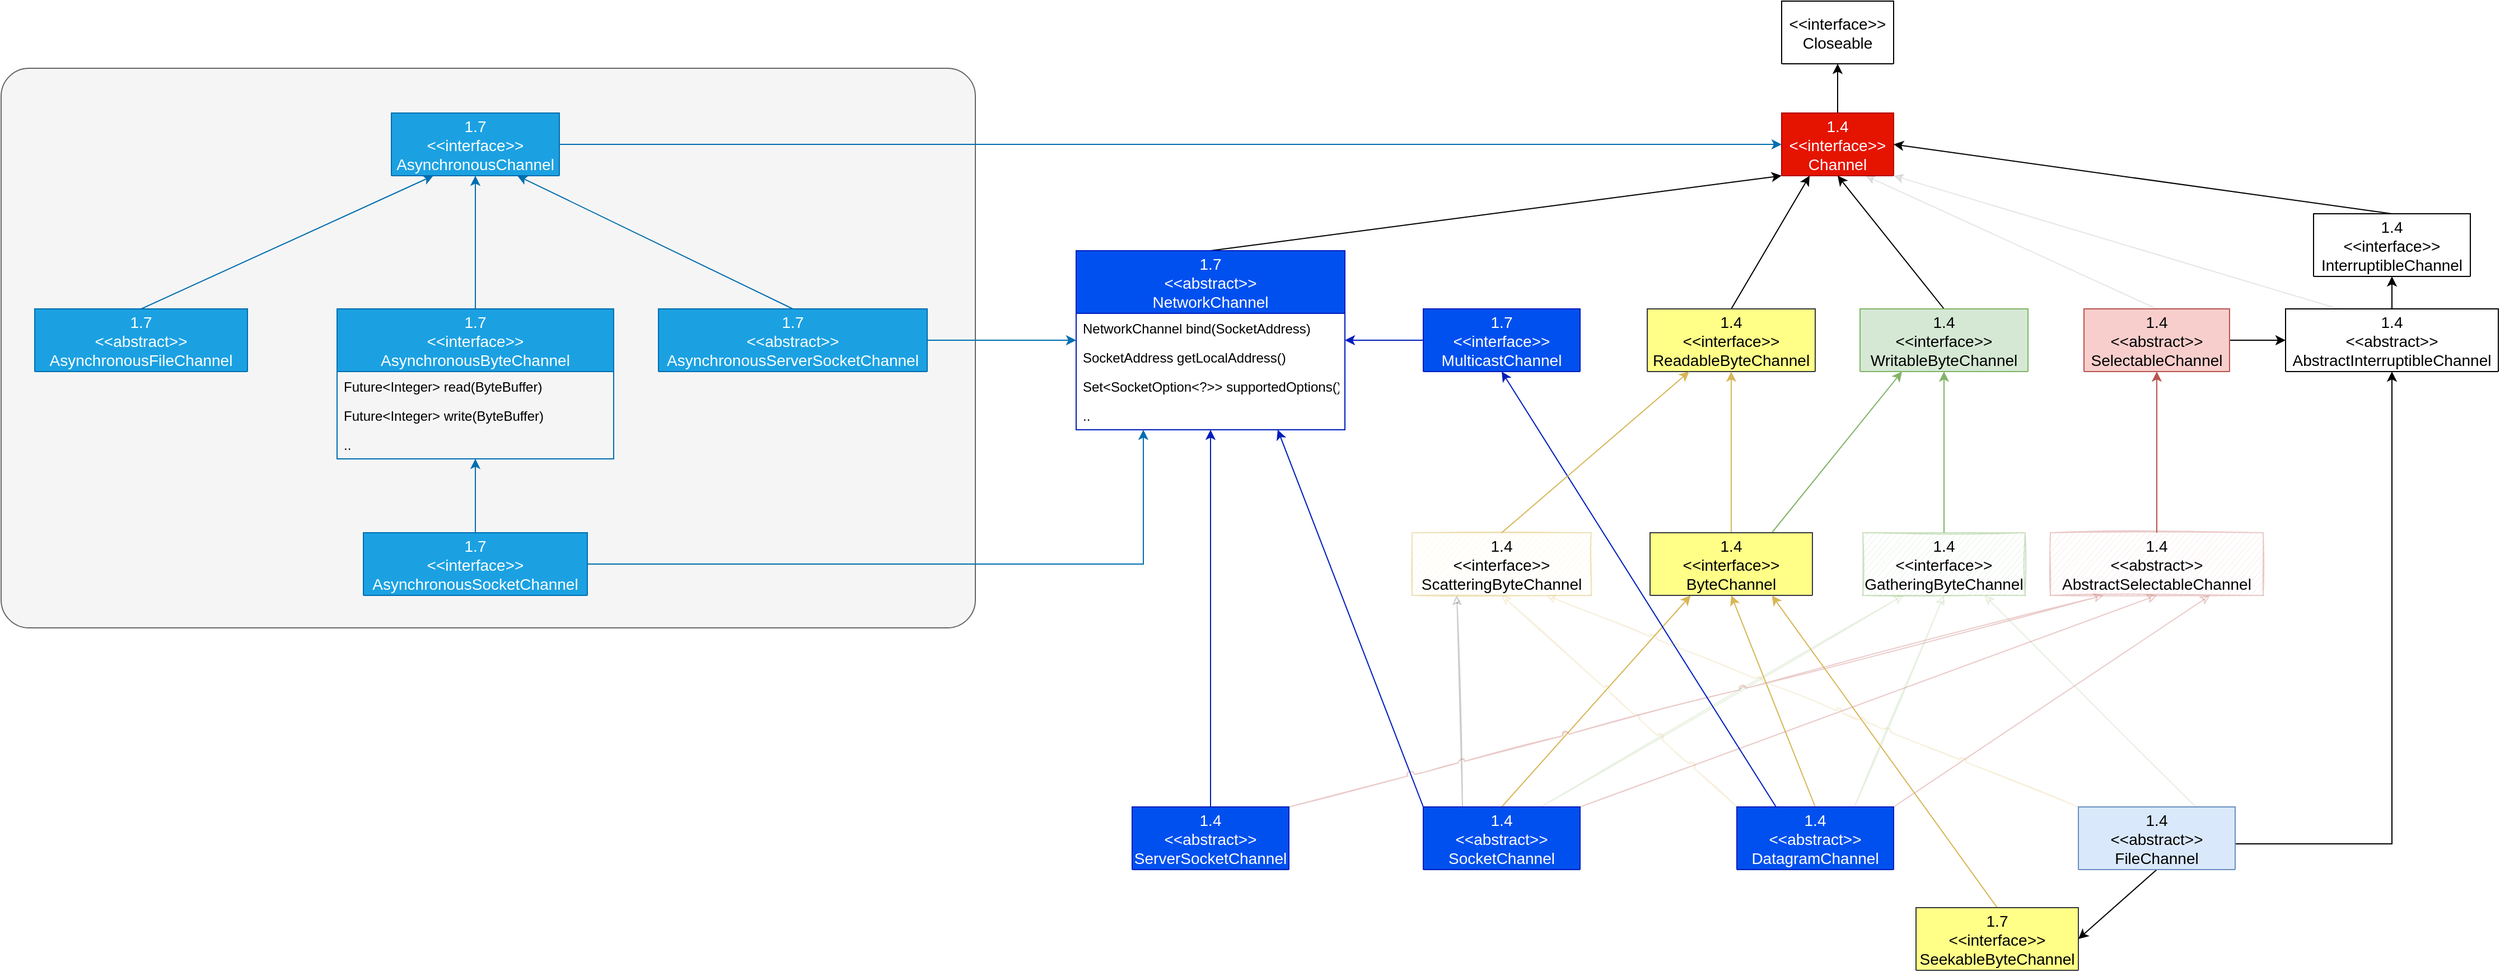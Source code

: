 <mxfile version="14.5.1" type="device"><diagram id="lF6qhDCyhcKwCjIrGd2N" name="Channel"><mxGraphModel dx="3226" dy="2231" grid="1" gridSize="10" guides="1" tooltips="1" connect="1" arrows="1" fold="1" page="1" pageScale="1" pageWidth="827" pageHeight="1169" math="0" shadow="0"><root><mxCell id="f_UWokhC2wMd7JzD_jSJ-0"/><mxCell id="-QftRSspDiIMNaarRx81-1" value="Group" parent="f_UWokhC2wMd7JzD_jSJ-0"/><mxCell id="-QftRSspDiIMNaarRx81-2" value="" style="rounded=1;whiteSpace=wrap;html=1;arcSize=5;fillColor=#f5f5f5;strokeColor=#666666;fontColor=#333333;" vertex="1" parent="-QftRSspDiIMNaarRx81-1"><mxGeometry x="-1240" width="870" height="500" as="geometry"/></mxCell><mxCell id="f_UWokhC2wMd7JzD_jSJ-1" parent="f_UWokhC2wMd7JzD_jSJ-0"/><mxCell id="f_UWokhC2wMd7JzD_jSJ-2" style="edgeStyle=orthogonalEdgeStyle;rounded=0;orthogonalLoop=1;jettySize=auto;html=1;exitX=0.5;exitY=0;exitDx=0;exitDy=0;entryX=0.5;entryY=1;entryDx=0;entryDy=0;" parent="f_UWokhC2wMd7JzD_jSJ-1" source="f_UWokhC2wMd7JzD_jSJ-3" target="f_UWokhC2wMd7JzD_jSJ-18" edge="1"><mxGeometry relative="1" as="geometry"/></mxCell><mxCell id="f_UWokhC2wMd7JzD_jSJ-3" value="1.4&#10;&lt;&lt;interface&gt;&gt;&#10;Channel" style="swimlane;fontStyle=0;childLayout=stackLayout;horizontal=1;startSize=56;horizontalStack=0;resizeParent=1;resizeParentMax=0;resizeLast=0;collapsible=1;marginBottom=0;align=center;fontSize=14;fillColor=#e51400;strokeColor=#B20000;fontColor=#ffffff;" parent="f_UWokhC2wMd7JzD_jSJ-1" vertex="1"><mxGeometry x="350" y="40" width="100" height="56" as="geometry"/></mxCell><mxCell id="f_UWokhC2wMd7JzD_jSJ-4" style="orthogonalLoop=1;jettySize=auto;html=1;exitX=0.5;exitY=0;exitDx=0;exitDy=0;entryX=0.75;entryY=1;entryDx=0;entryDy=0;rounded=0;shadow=0;sketch=0;jumpStyle=arc;opacity=10;" parent="f_UWokhC2wMd7JzD_jSJ-1" source="f_UWokhC2wMd7JzD_jSJ-6" target="f_UWokhC2wMd7JzD_jSJ-3" edge="1"><mxGeometry relative="1" as="geometry"/></mxCell><mxCell id="f_UWokhC2wMd7JzD_jSJ-5" style="rounded=0;orthogonalLoop=1;jettySize=auto;html=1;exitX=1;exitY=0.5;exitDx=0;exitDy=0;entryX=0;entryY=0.5;entryDx=0;entryDy=0;edgeStyle=orthogonalEdgeStyle;" parent="f_UWokhC2wMd7JzD_jSJ-1" source="f_UWokhC2wMd7JzD_jSJ-6" target="f_UWokhC2wMd7JzD_jSJ-17" edge="1"><mxGeometry relative="1" as="geometry"/></mxCell><mxCell id="f_UWokhC2wMd7JzD_jSJ-6" value="1.4&#10;&lt;&lt;abstract&gt;&gt;&#10;SelectableChannel" style="swimlane;fontStyle=0;childLayout=stackLayout;horizontal=1;startSize=56;horizontalStack=0;resizeParent=1;resizeParentMax=0;resizeLast=0;collapsible=1;marginBottom=0;align=center;fontSize=14;fillColor=#f8cecc;strokeColor=#b85450;" parent="f_UWokhC2wMd7JzD_jSJ-1" vertex="1"><mxGeometry x="620" y="215" width="130" height="56" as="geometry"/></mxCell><mxCell id="f_UWokhC2wMd7JzD_jSJ-7" style="rounded=0;orthogonalLoop=1;jettySize=auto;html=1;exitX=0.5;exitY=0;exitDx=0;exitDy=0;entryX=1;entryY=0.5;entryDx=0;entryDy=0;" parent="f_UWokhC2wMd7JzD_jSJ-1" source="f_UWokhC2wMd7JzD_jSJ-8" target="f_UWokhC2wMd7JzD_jSJ-3" edge="1"><mxGeometry relative="1" as="geometry"/></mxCell><mxCell id="f_UWokhC2wMd7JzD_jSJ-8" value="1.4&#10;&lt;&lt;interface&gt;&gt;&#10;InterruptibleChannel" style="swimlane;fontStyle=0;childLayout=stackLayout;horizontal=1;startSize=56;horizontalStack=0;resizeParent=1;resizeParentMax=0;resizeLast=0;collapsible=1;marginBottom=0;align=center;fontSize=14;" parent="f_UWokhC2wMd7JzD_jSJ-1" vertex="1"><mxGeometry x="825" y="130" width="140" height="56" as="geometry"/></mxCell><mxCell id="f_UWokhC2wMd7JzD_jSJ-9" style="rounded=0;orthogonalLoop=1;jettySize=auto;html=1;exitX=0.5;exitY=0;exitDx=0;exitDy=0;entryX=0;entryY=1;entryDx=0;entryDy=0;" parent="f_UWokhC2wMd7JzD_jSJ-1" source="f_UWokhC2wMd7JzD_jSJ-10" target="f_UWokhC2wMd7JzD_jSJ-3" edge="1"><mxGeometry relative="1" as="geometry"/></mxCell><mxCell id="f_UWokhC2wMd7JzD_jSJ-10" value="1.7&#10;&lt;&lt;abstract&gt;&gt;&#10;NetworkChannel" style="swimlane;fontStyle=0;childLayout=stackLayout;horizontal=1;startSize=56;horizontalStack=0;resizeParent=1;resizeParentMax=0;resizeLast=0;collapsible=1;marginBottom=0;align=center;fontSize=14;fillColor=#0050ef;strokeColor=#001DBC;strokeWidth=1;fontColor=#ffffff;" parent="f_UWokhC2wMd7JzD_jSJ-1" vertex="1"><mxGeometry x="-280" y="163" width="240" height="160" as="geometry"/></mxCell><mxCell id="Ipm3tW_aHyHacMuPNMxp-13" value="NetworkChannel bind(SocketAddress)" style="text;strokeColor=none;fillColor=none;align=left;verticalAlign=top;spacingLeft=4;spacingRight=4;overflow=hidden;rotatable=0;points=[[0,0.5],[1,0.5]];portConstraint=eastwest;" parent="f_UWokhC2wMd7JzD_jSJ-10" vertex="1"><mxGeometry y="56" width="240" height="26" as="geometry"/></mxCell><mxCell id="Ipm3tW_aHyHacMuPNMxp-18" value="SocketAddress getLocalAddress()" style="text;strokeColor=none;fillColor=none;align=left;verticalAlign=top;spacingLeft=4;spacingRight=4;overflow=hidden;rotatable=0;points=[[0,0.5],[1,0.5]];portConstraint=eastwest;" parent="f_UWokhC2wMd7JzD_jSJ-10" vertex="1"><mxGeometry y="82" width="240" height="26" as="geometry"/></mxCell><mxCell id="Ipm3tW_aHyHacMuPNMxp-17" value="Set&lt;SocketOption&lt;?&gt;&gt; supportedOptions();" style="text;strokeColor=none;fillColor=none;align=left;verticalAlign=top;spacingLeft=4;spacingRight=4;overflow=hidden;rotatable=0;points=[[0,0.5],[1,0.5]];portConstraint=eastwest;" parent="f_UWokhC2wMd7JzD_jSJ-10" vertex="1"><mxGeometry y="108" width="240" height="26" as="geometry"/></mxCell><mxCell id="Ipm3tW_aHyHacMuPNMxp-16" value=".." style="text;strokeColor=none;fillColor=none;align=left;verticalAlign=top;spacingLeft=4;spacingRight=4;overflow=hidden;rotatable=0;points=[[0,0.5],[1,0.5]];portConstraint=eastwest;" parent="f_UWokhC2wMd7JzD_jSJ-10" vertex="1"><mxGeometry y="134" width="240" height="26" as="geometry"/></mxCell><mxCell id="f_UWokhC2wMd7JzD_jSJ-11" style="rounded=0;orthogonalLoop=1;jettySize=auto;html=1;exitX=1;exitY=0.5;exitDx=0;exitDy=0;entryX=0;entryY=0.5;entryDx=0;entryDy=0;exitPerimeter=0;fillColor=#1ba1e2;strokeColor=#006EAF;" parent="f_UWokhC2wMd7JzD_jSJ-1" source="f_UWokhC2wMd7JzD_jSJ-12" target="f_UWokhC2wMd7JzD_jSJ-3" edge="1"><mxGeometry relative="1" as="geometry"/></mxCell><mxCell id="f_UWokhC2wMd7JzD_jSJ-12" value="1.7&#10;&lt;&lt;interface&gt;&gt;&#10;AsynchronousChannel" style="swimlane;fontStyle=0;childLayout=stackLayout;horizontal=1;startSize=56;horizontalStack=0;resizeParent=1;resizeParentMax=0;resizeLast=0;collapsible=1;marginBottom=0;align=center;fontSize=14;fillColor=#1ba1e2;strokeColor=#006EAF;fontColor=#ffffff;" parent="f_UWokhC2wMd7JzD_jSJ-1" vertex="1"><mxGeometry x="-891.5" y="40" width="150" height="56" as="geometry"/></mxCell><mxCell id="f_UWokhC2wMd7JzD_jSJ-13" style="rounded=0;orthogonalLoop=1;jettySize=auto;html=1;exitX=0.5;exitY=0;exitDx=0;exitDy=0;entryX=0.25;entryY=1;entryDx=0;entryDy=0;" parent="f_UWokhC2wMd7JzD_jSJ-1" source="f_UWokhC2wMd7JzD_jSJ-14" target="f_UWokhC2wMd7JzD_jSJ-3" edge="1"><mxGeometry relative="1" as="geometry"/></mxCell><mxCell id="f_UWokhC2wMd7JzD_jSJ-14" value="1.4&#10;&lt;&lt;interface&gt;&gt;&#10;ReadableByteChannel" style="swimlane;fontStyle=0;childLayout=stackLayout;horizontal=1;startSize=56;horizontalStack=0;resizeParent=1;resizeParentMax=0;resizeLast=0;collapsible=1;marginBottom=0;align=center;fontSize=14;fillColor=#ffff88;strokeColor=#36393d;" parent="f_UWokhC2wMd7JzD_jSJ-1" vertex="1"><mxGeometry x="230" y="215" width="150" height="56" as="geometry"/></mxCell><mxCell id="f_UWokhC2wMd7JzD_jSJ-15" style="rounded=0;orthogonalLoop=1;jettySize=auto;html=1;exitX=0.5;exitY=0;exitDx=0;exitDy=0;entryX=0.5;entryY=1;entryDx=0;entryDy=0;" parent="f_UWokhC2wMd7JzD_jSJ-1" source="f_UWokhC2wMd7JzD_jSJ-17" target="f_UWokhC2wMd7JzD_jSJ-8" edge="1"><mxGeometry relative="1" as="geometry"/></mxCell><mxCell id="f_UWokhC2wMd7JzD_jSJ-16" style="rounded=0;orthogonalLoop=1;jettySize=auto;html=1;exitX=0.25;exitY=0;exitDx=0;exitDy=0;entryX=1;entryY=1;entryDx=0;entryDy=0;opacity=10;" parent="f_UWokhC2wMd7JzD_jSJ-1" source="f_UWokhC2wMd7JzD_jSJ-17" target="f_UWokhC2wMd7JzD_jSJ-3" edge="1"><mxGeometry relative="1" as="geometry"/></mxCell><mxCell id="f_UWokhC2wMd7JzD_jSJ-17" value="1.4 &#10;&lt;&lt;abstract&gt;&gt;&#10;AbstractInterruptibleChannel" style="swimlane;fontStyle=0;childLayout=stackLayout;horizontal=1;startSize=56;horizontalStack=0;resizeParent=1;resizeParentMax=0;resizeLast=0;collapsible=1;marginBottom=0;align=center;fontSize=14;" parent="f_UWokhC2wMd7JzD_jSJ-1" vertex="1"><mxGeometry x="800" y="215" width="190" height="56" as="geometry"/></mxCell><mxCell id="f_UWokhC2wMd7JzD_jSJ-18" value="&lt;&lt;interface&gt;&gt;&#10;Closeable" style="swimlane;fontStyle=0;childLayout=stackLayout;horizontal=1;startSize=56;horizontalStack=0;resizeParent=1;resizeParentMax=0;resizeLast=0;collapsible=1;marginBottom=0;align=center;fontSize=14;" parent="f_UWokhC2wMd7JzD_jSJ-1" vertex="1"><mxGeometry x="350" y="-60" width="100" height="56" as="geometry"/></mxCell><mxCell id="f_UWokhC2wMd7JzD_jSJ-19" style="edgeStyle=orthogonalEdgeStyle;curved=1;rounded=0;orthogonalLoop=1;jettySize=auto;html=1;exitX=0.5;exitY=0;exitDx=0;exitDy=0;entryX=0.5;entryY=1;entryDx=0;entryDy=0;fillColor=#f8cecc;strokeColor=#b85450;" parent="f_UWokhC2wMd7JzD_jSJ-1" source="f_UWokhC2wMd7JzD_jSJ-20" target="f_UWokhC2wMd7JzD_jSJ-6" edge="1"><mxGeometry relative="1" as="geometry"/></mxCell><mxCell id="f_UWokhC2wMd7JzD_jSJ-20" value="1.4&#10;&lt;&lt;abstract&gt;&gt;&#10;AbstractSelectableChannel" style="swimlane;fontStyle=0;childLayout=stackLayout;horizontal=1;startSize=56;horizontalStack=0;resizeParent=1;resizeParentMax=0;resizeLast=0;collapsible=1;marginBottom=0;align=center;fontSize=14;fillColor=#f8cecc;strokeColor=#b85450;sketch=1;opacity=30;" parent="f_UWokhC2wMd7JzD_jSJ-1" vertex="1"><mxGeometry x="590" y="415" width="190" height="56" as="geometry"/></mxCell><mxCell id="f_UWokhC2wMd7JzD_jSJ-21" style="rounded=0;orthogonalLoop=1;jettySize=auto;html=1;exitX=1;exitY=0;exitDx=0;exitDy=0;entryX=0.5;entryY=1;entryDx=0;entryDy=0;fillColor=#f8cecc;strokeColor=#b85450;jumpStyle=arc;sketch=1;opacity=30;" parent="f_UWokhC2wMd7JzD_jSJ-1" source="f_UWokhC2wMd7JzD_jSJ-26" target="f_UWokhC2wMd7JzD_jSJ-20" edge="1"><mxGeometry relative="1" as="geometry"/></mxCell><mxCell id="f_UWokhC2wMd7JzD_jSJ-22" style="rounded=0;orthogonalLoop=1;jettySize=auto;html=1;exitX=0.5;exitY=0;exitDx=0;exitDy=0;entryX=0.25;entryY=1;entryDx=0;entryDy=0;fillColor=#fff2cc;strokeColor=#d6b656;gradientColor=#ffd966;" parent="f_UWokhC2wMd7JzD_jSJ-1" source="f_UWokhC2wMd7JzD_jSJ-26" target="f_UWokhC2wMd7JzD_jSJ-42" edge="1"><mxGeometry relative="1" as="geometry"/></mxCell><mxCell id="f_UWokhC2wMd7JzD_jSJ-23" style="edgeStyle=none;rounded=0;orthogonalLoop=1;jettySize=auto;html=1;exitX=0.75;exitY=0;exitDx=0;exitDy=0;entryX=0.25;entryY=1;entryDx=0;entryDy=0;fillColor=#d5e8d4;strokeColor=#82b366;jumpStyle=arc;opacity=20;sketch=1;" parent="f_UWokhC2wMd7JzD_jSJ-1" source="f_UWokhC2wMd7JzD_jSJ-26" target="f_UWokhC2wMd7JzD_jSJ-51" edge="1"><mxGeometry relative="1" as="geometry"/></mxCell><mxCell id="f_UWokhC2wMd7JzD_jSJ-24" style="edgeStyle=none;rounded=0;orthogonalLoop=1;jettySize=auto;html=1;exitX=0;exitY=0;exitDx=0;exitDy=0;entryX=0.75;entryY=1;entryDx=0;entryDy=0;fillColor=#0050ef;strokeColor=#001DBC;" parent="f_UWokhC2wMd7JzD_jSJ-1" source="f_UWokhC2wMd7JzD_jSJ-26" target="f_UWokhC2wMd7JzD_jSJ-10" edge="1"><mxGeometry relative="1" as="geometry"/></mxCell><mxCell id="f_UWokhC2wMd7JzD_jSJ-25" style="edgeStyle=none;rounded=0;orthogonalLoop=1;jettySize=auto;html=1;exitX=0.25;exitY=0;exitDx=0;exitDy=0;entryX=0.25;entryY=1;entryDx=0;entryDy=0;jumpStyle=arc;opacity=20;sketch=1;" parent="f_UWokhC2wMd7JzD_jSJ-1" source="f_UWokhC2wMd7JzD_jSJ-26" target="f_UWokhC2wMd7JzD_jSJ-53" edge="1"><mxGeometry relative="1" as="geometry"/></mxCell><mxCell id="f_UWokhC2wMd7JzD_jSJ-26" value="1.4&#10;&lt;&lt;abstract&gt;&gt;&#10;SocketChannel" style="swimlane;fontStyle=0;childLayout=stackLayout;horizontal=1;startSize=56;horizontalStack=0;resizeParent=1;resizeParentMax=0;resizeLast=0;collapsible=1;marginBottom=0;align=center;fontSize=14;fillColor=#0050ef;strokeColor=#001DBC;fontColor=#ffffff;" parent="f_UWokhC2wMd7JzD_jSJ-1" vertex="1"><mxGeometry x="30" y="660" width="140" height="56" as="geometry"/></mxCell><mxCell id="f_UWokhC2wMd7JzD_jSJ-27" style="rounded=0;orthogonalLoop=1;jettySize=auto;html=1;exitX=1;exitY=0;exitDx=0;exitDy=0;entryX=0.25;entryY=1;entryDx=0;entryDy=0;fillColor=#f8cecc;strokeColor=#b85450;jumpStyle=arc;sketch=1;opacity=30;" parent="f_UWokhC2wMd7JzD_jSJ-1" source="f_UWokhC2wMd7JzD_jSJ-29" target="f_UWokhC2wMd7JzD_jSJ-20" edge="1"><mxGeometry relative="1" as="geometry"/></mxCell><mxCell id="f_UWokhC2wMd7JzD_jSJ-28" style="edgeStyle=none;rounded=0;orthogonalLoop=1;jettySize=auto;html=1;exitX=0.5;exitY=0;exitDx=0;exitDy=0;entryX=0.5;entryY=1;entryDx=0;entryDy=0;fillColor=#0050ef;strokeColor=#001DBC;jumpStyle=arc;" parent="f_UWokhC2wMd7JzD_jSJ-1" source="f_UWokhC2wMd7JzD_jSJ-29" target="f_UWokhC2wMd7JzD_jSJ-10" edge="1"><mxGeometry relative="1" as="geometry"/></mxCell><mxCell id="f_UWokhC2wMd7JzD_jSJ-29" value="1.4&#10;&lt;&lt;abstract&gt;&gt;&#10;ServerSocketChannel" style="swimlane;fontStyle=0;childLayout=stackLayout;horizontal=1;startSize=56;horizontalStack=0;resizeParent=1;resizeParentMax=0;resizeLast=0;collapsible=1;marginBottom=0;align=center;fontSize=14;fillColor=#0050ef;strokeColor=#001DBC;fontColor=#ffffff;" parent="f_UWokhC2wMd7JzD_jSJ-1" vertex="1"><mxGeometry x="-230" y="660" width="140" height="56" as="geometry"/></mxCell><mxCell id="f_UWokhC2wMd7JzD_jSJ-30" style="rounded=0;orthogonalLoop=1;jettySize=auto;html=1;exitX=1;exitY=0;exitDx=0;exitDy=0;entryX=0.75;entryY=1;entryDx=0;entryDy=0;jumpStyle=arc;jumpSize=6;fillColor=#f8cecc;strokeColor=#b85450;sketch=1;opacity=30;" parent="f_UWokhC2wMd7JzD_jSJ-1" source="f_UWokhC2wMd7JzD_jSJ-35" target="f_UWokhC2wMd7JzD_jSJ-20" edge="1"><mxGeometry relative="1" as="geometry"/></mxCell><mxCell id="f_UWokhC2wMd7JzD_jSJ-31" style="rounded=0;orthogonalLoop=1;jettySize=auto;html=1;exitX=0.25;exitY=0;exitDx=0;exitDy=0;entryX=0.5;entryY=1;entryDx=0;entryDy=0;fillColor=#0050ef;strokeColor=#001DBC;" parent="f_UWokhC2wMd7JzD_jSJ-1" source="f_UWokhC2wMd7JzD_jSJ-35" target="f_UWokhC2wMd7JzD_jSJ-37" edge="1"><mxGeometry relative="1" as="geometry"/></mxCell><mxCell id="f_UWokhC2wMd7JzD_jSJ-32" style="rounded=0;orthogonalLoop=1;jettySize=auto;html=1;exitX=0.5;exitY=0;exitDx=0;exitDy=0;entryX=0.5;entryY=1;entryDx=0;entryDy=0;fillColor=#fff2cc;strokeColor=#d6b656;gradientColor=#ffd966;" parent="f_UWokhC2wMd7JzD_jSJ-1" source="f_UWokhC2wMd7JzD_jSJ-35" target="f_UWokhC2wMd7JzD_jSJ-42" edge="1"><mxGeometry relative="1" as="geometry"/></mxCell><mxCell id="f_UWokhC2wMd7JzD_jSJ-33" style="edgeStyle=none;rounded=0;orthogonalLoop=1;jettySize=auto;html=1;exitX=0.75;exitY=0;exitDx=0;exitDy=0;entryX=0.5;entryY=1;entryDx=0;entryDy=0;fillColor=#d5e8d4;strokeColor=#82b366;opacity=20;sketch=1;" parent="f_UWokhC2wMd7JzD_jSJ-1" source="f_UWokhC2wMd7JzD_jSJ-35" target="f_UWokhC2wMd7JzD_jSJ-51" edge="1"><mxGeometry relative="1" as="geometry"/></mxCell><mxCell id="f_UWokhC2wMd7JzD_jSJ-34" style="edgeStyle=none;rounded=0;orthogonalLoop=1;jettySize=auto;html=1;exitX=0;exitY=0;exitDx=0;exitDy=0;entryX=0.5;entryY=1;entryDx=0;entryDy=0;jumpStyle=arc;gradientColor=#ffd966;fillColor=#fff2cc;strokeColor=#d6b656;opacity=20;sketch=1;" parent="f_UWokhC2wMd7JzD_jSJ-1" source="f_UWokhC2wMd7JzD_jSJ-35" target="f_UWokhC2wMd7JzD_jSJ-53" edge="1"><mxGeometry relative="1" as="geometry"/></mxCell><mxCell id="f_UWokhC2wMd7JzD_jSJ-35" value="1.4&#10;&lt;&lt;abstract&gt;&gt;&#10;DatagramChannel" style="swimlane;fontStyle=0;childLayout=stackLayout;horizontal=1;startSize=56;horizontalStack=0;resizeParent=1;resizeParentMax=0;resizeLast=0;collapsible=1;marginBottom=0;align=center;fontSize=14;fillColor=#0050ef;strokeColor=#001DBC;fontColor=#ffffff;" parent="f_UWokhC2wMd7JzD_jSJ-1" vertex="1"><mxGeometry x="310" y="660" width="140" height="56" as="geometry"/></mxCell><mxCell id="f_UWokhC2wMd7JzD_jSJ-36" style="rounded=0;orthogonalLoop=1;jettySize=auto;html=1;exitX=0;exitY=0.5;exitDx=0;exitDy=0;entryX=1;entryY=0.5;entryDx=0;entryDy=0;fillColor=#0050ef;strokeColor=#001DBC;" parent="f_UWokhC2wMd7JzD_jSJ-1" source="f_UWokhC2wMd7JzD_jSJ-37" target="f_UWokhC2wMd7JzD_jSJ-10" edge="1"><mxGeometry relative="1" as="geometry"><mxPoint x="29" y="371" as="targetPoint"/></mxGeometry></mxCell><mxCell id="f_UWokhC2wMd7JzD_jSJ-37" value="1.7&#10;&lt;&lt;interface&gt;&gt;&#10;MulticastChannel" style="swimlane;fontStyle=0;childLayout=stackLayout;horizontal=1;startSize=56;horizontalStack=0;resizeParent=1;resizeParentMax=0;resizeLast=0;collapsible=1;marginBottom=0;align=center;fontSize=14;fillColor=#0050ef;strokeColor=#001DBC;fontColor=#ffffff;" parent="f_UWokhC2wMd7JzD_jSJ-1" vertex="1"><mxGeometry x="30" y="215" width="140" height="56" as="geometry"/></mxCell><mxCell id="f_UWokhC2wMd7JzD_jSJ-38" style="rounded=0;orthogonalLoop=1;jettySize=auto;html=1;exitX=0.5;exitY=0;exitDx=0;exitDy=0;entryX=0.5;entryY=1;entryDx=0;entryDy=0;" parent="f_UWokhC2wMd7JzD_jSJ-1" source="f_UWokhC2wMd7JzD_jSJ-39" target="f_UWokhC2wMd7JzD_jSJ-3" edge="1"><mxGeometry relative="1" as="geometry"/></mxCell><mxCell id="f_UWokhC2wMd7JzD_jSJ-39" value="1.4&#10;&lt;&lt;interface&gt;&gt;&#10;WritableByteChannel" style="swimlane;fontStyle=0;childLayout=stackLayout;horizontal=1;startSize=56;horizontalStack=0;resizeParent=1;resizeParentMax=0;resizeLast=0;collapsible=1;marginBottom=0;align=center;fontSize=14;fillColor=#d5e8d4;strokeColor=#82b366;" parent="f_UWokhC2wMd7JzD_jSJ-1" vertex="1"><mxGeometry x="420" y="215" width="150" height="56" as="geometry"/></mxCell><mxCell id="f_UWokhC2wMd7JzD_jSJ-40" style="rounded=0;orthogonalLoop=1;jettySize=auto;html=1;exitX=0.5;exitY=0;exitDx=0;exitDy=0;entryX=0.5;entryY=1;entryDx=0;entryDy=0;fillColor=#fff2cc;strokeColor=#d6b656;gradientColor=#ffd966;" parent="f_UWokhC2wMd7JzD_jSJ-1" source="f_UWokhC2wMd7JzD_jSJ-42" target="f_UWokhC2wMd7JzD_jSJ-14" edge="1"><mxGeometry relative="1" as="geometry"/></mxCell><mxCell id="f_UWokhC2wMd7JzD_jSJ-41" style="rounded=0;orthogonalLoop=1;jettySize=auto;html=1;exitX=0.75;exitY=0;exitDx=0;exitDy=0;entryX=0.25;entryY=1;entryDx=0;entryDy=0;fillColor=#d5e8d4;strokeColor=#82b366;" parent="f_UWokhC2wMd7JzD_jSJ-1" source="f_UWokhC2wMd7JzD_jSJ-42" target="f_UWokhC2wMd7JzD_jSJ-39" edge="1"><mxGeometry relative="1" as="geometry"/></mxCell><mxCell id="f_UWokhC2wMd7JzD_jSJ-42" value="1.4&#10;&lt;&lt;interface&gt;&gt;&#10;ByteChannel" style="swimlane;fontStyle=0;childLayout=stackLayout;horizontal=1;startSize=56;horizontalStack=0;resizeParent=1;resizeParentMax=0;resizeLast=0;collapsible=1;marginBottom=0;align=center;fontSize=14;fillColor=#ffff88;strokeColor=#36393d;" parent="f_UWokhC2wMd7JzD_jSJ-1" vertex="1"><mxGeometry x="232.5" y="415" width="145" height="56" as="geometry"/></mxCell><mxCell id="f_UWokhC2wMd7JzD_jSJ-43" style="edgeStyle=none;rounded=0;orthogonalLoop=1;jettySize=auto;html=1;exitX=0.5;exitY=0;exitDx=0;exitDy=0;entryX=0.75;entryY=1;entryDx=0;entryDy=0;fillColor=#fff2cc;strokeColor=#d6b656;gradientColor=#ffd966;" parent="f_UWokhC2wMd7JzD_jSJ-1" source="f_UWokhC2wMd7JzD_jSJ-44" target="f_UWokhC2wMd7JzD_jSJ-42" edge="1"><mxGeometry relative="1" as="geometry"/></mxCell><mxCell id="f_UWokhC2wMd7JzD_jSJ-44" value="1.7&#10;&lt;&lt;interface&gt;&gt;&#10;SeekableByteChannel" style="swimlane;fontStyle=0;childLayout=stackLayout;horizontal=1;startSize=56;horizontalStack=0;resizeParent=1;resizeParentMax=0;resizeLast=0;collapsible=1;marginBottom=0;align=center;fontSize=14;fillColor=#ffff88;strokeColor=#36393d;" parent="f_UWokhC2wMd7JzD_jSJ-1" vertex="1"><mxGeometry x="470" y="750" width="145" height="56" as="geometry"/></mxCell><mxCell id="f_UWokhC2wMd7JzD_jSJ-45" style="edgeStyle=none;rounded=0;orthogonalLoop=1;jettySize=auto;html=1;exitX=0.5;exitY=1;exitDx=0;exitDy=0;entryX=1;entryY=0.5;entryDx=0;entryDy=0;" parent="f_UWokhC2wMd7JzD_jSJ-1" source="f_UWokhC2wMd7JzD_jSJ-49" target="f_UWokhC2wMd7JzD_jSJ-44" edge="1"><mxGeometry relative="1" as="geometry"/></mxCell><mxCell id="f_UWokhC2wMd7JzD_jSJ-46" style="edgeStyle=none;rounded=0;orthogonalLoop=1;jettySize=auto;html=1;exitX=0.75;exitY=0;exitDx=0;exitDy=0;entryX=0.75;entryY=1;entryDx=0;entryDy=0;fillColor=#d5e8d4;strokeColor=#82b366;opacity=20;sketch=1;" parent="f_UWokhC2wMd7JzD_jSJ-1" source="f_UWokhC2wMd7JzD_jSJ-49" target="f_UWokhC2wMd7JzD_jSJ-51" edge="1"><mxGeometry relative="1" as="geometry"/></mxCell><mxCell id="f_UWokhC2wMd7JzD_jSJ-47" style="edgeStyle=none;rounded=0;orthogonalLoop=1;jettySize=auto;html=1;exitX=0;exitY=0;exitDx=0;exitDy=0;entryX=0.75;entryY=1;entryDx=0;entryDy=0;jumpStyle=arc;gradientColor=#ffd966;fillColor=#fff2cc;strokeColor=#d6b656;opacity=20;sketch=1;" parent="f_UWokhC2wMd7JzD_jSJ-1" source="f_UWokhC2wMd7JzD_jSJ-49" target="f_UWokhC2wMd7JzD_jSJ-53" edge="1"><mxGeometry relative="1" as="geometry"/></mxCell><mxCell id="f_UWokhC2wMd7JzD_jSJ-48" style="edgeStyle=orthogonalEdgeStyle;rounded=0;orthogonalLoop=1;jettySize=auto;html=1;exitX=1;exitY=0.5;exitDx=0;exitDy=0;entryX=0.5;entryY=1;entryDx=0;entryDy=0;" parent="f_UWokhC2wMd7JzD_jSJ-1" source="f_UWokhC2wMd7JzD_jSJ-49" target="f_UWokhC2wMd7JzD_jSJ-17" edge="1"><mxGeometry relative="1" as="geometry"><mxPoint x="155" y="736" as="targetPoint"/><Array as="points"><mxPoint x="755" y="693"/><mxPoint x="895" y="693"/></Array></mxGeometry></mxCell><mxCell id="f_UWokhC2wMd7JzD_jSJ-49" value="1.4&#10;&lt;&lt;abstract&gt;&gt;&#10;FileChannel" style="swimlane;fontStyle=0;childLayout=stackLayout;horizontal=1;startSize=56;horizontalStack=0;resizeParent=1;resizeParentMax=0;resizeLast=0;collapsible=1;marginBottom=0;align=center;fontSize=14;fillColor=#dae8fc;strokeColor=#6c8ebf;" parent="f_UWokhC2wMd7JzD_jSJ-1" vertex="1"><mxGeometry x="615" y="660" width="140" height="56" as="geometry"/></mxCell><mxCell id="f_UWokhC2wMd7JzD_jSJ-50" style="rounded=0;orthogonalLoop=1;jettySize=auto;html=1;exitX=0.5;exitY=0;exitDx=0;exitDy=0;entryX=0.5;entryY=1;entryDx=0;entryDy=0;fillColor=#d5e8d4;strokeColor=#82b366;" parent="f_UWokhC2wMd7JzD_jSJ-1" source="f_UWokhC2wMd7JzD_jSJ-51" target="f_UWokhC2wMd7JzD_jSJ-39" edge="1"><mxGeometry relative="1" as="geometry"><mxPoint x="385" y="395" as="targetPoint"/></mxGeometry></mxCell><mxCell id="f_UWokhC2wMd7JzD_jSJ-51" value="1.4&#10;&lt;&lt;interface&gt;&gt;&#10;GatheringByteChannel" style="swimlane;fontStyle=0;childLayout=stackLayout;horizontal=1;startSize=56;horizontalStack=0;resizeParent=1;resizeParentMax=0;resizeLast=0;collapsible=1;marginBottom=0;align=center;fontSize=14;fillColor=#d5e8d4;strokeColor=#82b366;glass=0;swimlaneLine=1;sketch=1;opacity=40;" parent="f_UWokhC2wMd7JzD_jSJ-1" vertex="1"><mxGeometry x="422.5" y="415" width="145" height="56" as="geometry"/></mxCell><mxCell id="f_UWokhC2wMd7JzD_jSJ-52" style="edgeStyle=none;rounded=0;orthogonalLoop=1;jettySize=auto;html=1;exitX=0.5;exitY=0;exitDx=0;exitDy=0;entryX=0.25;entryY=1;entryDx=0;entryDy=0;fillColor=#fff2cc;strokeColor=#d6b656;gradientColor=#ffd966;" parent="f_UWokhC2wMd7JzD_jSJ-1" source="f_UWokhC2wMd7JzD_jSJ-53" target="f_UWokhC2wMd7JzD_jSJ-14" edge="1"><mxGeometry relative="1" as="geometry"/></mxCell><mxCell id="f_UWokhC2wMd7JzD_jSJ-53" value="1.4&#10;&lt;&lt;interface&gt;&gt;&#10;ScatteringByteChannel" style="swimlane;fontStyle=0;childLayout=stackLayout;horizontal=1;startSize=56;horizontalStack=0;resizeParent=1;resizeParentMax=0;resizeLast=0;collapsible=1;marginBottom=0;align=center;fontSize=14;fillColor=#fff2cc;strokeColor=#d6b656;shadow=0;sketch=1;opacity=40;" parent="f_UWokhC2wMd7JzD_jSJ-1" vertex="1"><mxGeometry x="20" y="415" width="160" height="56" as="geometry"/></mxCell><mxCell id="f_UWokhC2wMd7JzD_jSJ-54" style="edgeStyle=none;rounded=0;orthogonalLoop=1;jettySize=auto;html=1;exitX=0.5;exitY=0;exitDx=0;exitDy=0;" parent="f_UWokhC2wMd7JzD_jSJ-1" source="f_UWokhC2wMd7JzD_jSJ-53" target="f_UWokhC2wMd7JzD_jSJ-53" edge="1"><mxGeometry relative="1" as="geometry"/></mxCell><mxCell id="f_UWokhC2wMd7JzD_jSJ-55" style="edgeStyle=none;rounded=0;orthogonalLoop=1;jettySize=auto;html=1;exitX=0.25;exitY=0;exitDx=0;exitDy=0;" parent="f_UWokhC2wMd7JzD_jSJ-1" source="f_UWokhC2wMd7JzD_jSJ-39" target="f_UWokhC2wMd7JzD_jSJ-39" edge="1"><mxGeometry relative="1" as="geometry"/></mxCell><mxCell id="Ipm3tW_aHyHacMuPNMxp-5" style="edgeStyle=none;rounded=0;sketch=0;jumpStyle=arc;orthogonalLoop=1;jettySize=auto;html=1;exitX=0.5;exitY=0;exitDx=0;exitDy=0;entryX=0.25;entryY=1;entryDx=0;entryDy=0;fontColor=#000000;fillColor=#1ba1e2;strokeColor=#006EAF;" parent="f_UWokhC2wMd7JzD_jSJ-1" source="Ipm3tW_aHyHacMuPNMxp-0" target="f_UWokhC2wMd7JzD_jSJ-12" edge="1"><mxGeometry relative="1" as="geometry"/></mxCell><mxCell id="Ipm3tW_aHyHacMuPNMxp-0" value="1.7&#10;&lt;&lt;abstract&gt;&gt;&#10;AsynchronousFileChannel" style="swimlane;fontStyle=0;childLayout=stackLayout;horizontal=1;startSize=56;horizontalStack=0;resizeParent=1;resizeParentMax=0;resizeLast=0;collapsible=1;marginBottom=0;align=center;fontSize=14;fillColor=#1ba1e2;strokeColor=#006EAF;fontColor=#ffffff;" parent="f_UWokhC2wMd7JzD_jSJ-1" vertex="1"><mxGeometry x="-1210" y="215" width="190" height="56" as="geometry"/></mxCell><mxCell id="Ipm3tW_aHyHacMuPNMxp-7" style="edgeStyle=none;rounded=0;sketch=0;jumpStyle=arc;orthogonalLoop=1;jettySize=auto;html=1;exitX=0.5;exitY=0;exitDx=0;exitDy=0;entryX=0.75;entryY=1;entryDx=0;entryDy=0;fontColor=#000000;fillColor=#1ba1e2;strokeColor=#006EAF;" parent="f_UWokhC2wMd7JzD_jSJ-1" source="Ipm3tW_aHyHacMuPNMxp-1" target="f_UWokhC2wMd7JzD_jSJ-12" edge="1"><mxGeometry relative="1" as="geometry"/></mxCell><mxCell id="Ipm3tW_aHyHacMuPNMxp-10" style="edgeStyle=orthogonalEdgeStyle;rounded=0;sketch=0;jumpStyle=arc;orthogonalLoop=1;jettySize=auto;html=1;exitX=1;exitY=0.5;exitDx=0;exitDy=0;entryX=0;entryY=0.5;entryDx=0;entryDy=0;fontColor=#000000;fillColor=#1ba1e2;strokeColor=#006EAF;" parent="f_UWokhC2wMd7JzD_jSJ-1" source="Ipm3tW_aHyHacMuPNMxp-1" target="f_UWokhC2wMd7JzD_jSJ-10" edge="1"><mxGeometry relative="1" as="geometry"/></mxCell><mxCell id="Ipm3tW_aHyHacMuPNMxp-1" value="1.7&#10;&lt;&lt;abstract&gt;&gt;&#10;AsynchronousServerSocketChannel" style="swimlane;fontStyle=0;childLayout=stackLayout;horizontal=1;startSize=56;horizontalStack=0;resizeParent=1;resizeParentMax=0;resizeLast=0;collapsible=1;marginBottom=0;align=center;fontSize=14;fillColor=#1ba1e2;strokeColor=#006EAF;fontColor=#ffffff;" parent="f_UWokhC2wMd7JzD_jSJ-1" vertex="1"><mxGeometry x="-653" y="215" width="240" height="56" as="geometry"/></mxCell><mxCell id="Ipm3tW_aHyHacMuPNMxp-6" style="edgeStyle=none;rounded=0;sketch=0;jumpStyle=arc;orthogonalLoop=1;jettySize=auto;html=1;exitX=0.5;exitY=0;exitDx=0;exitDy=0;entryX=0.5;entryY=1;entryDx=0;entryDy=0;fontColor=#000000;fillColor=#1ba1e2;strokeColor=#006EAF;" parent="f_UWokhC2wMd7JzD_jSJ-1" source="Ipm3tW_aHyHacMuPNMxp-3" target="f_UWokhC2wMd7JzD_jSJ-12" edge="1"><mxGeometry relative="1" as="geometry"/></mxCell><mxCell id="Ipm3tW_aHyHacMuPNMxp-3" value="1.7&#10;&lt;&lt;interface&gt;&gt;&#10;AsynchronousByteChannel" style="swimlane;fontStyle=0;childLayout=stackLayout;horizontal=1;startSize=56;horizontalStack=0;resizeParent=1;resizeParentMax=0;resizeLast=0;collapsible=1;marginBottom=0;align=center;fontSize=14;fillColor=#1ba1e2;strokeColor=#006EAF;fontColor=#ffffff;" parent="f_UWokhC2wMd7JzD_jSJ-1" vertex="1"><mxGeometry x="-940" y="215" width="247" height="134" as="geometry"/></mxCell><mxCell id="Ipm3tW_aHyHacMuPNMxp-19" value="Future&lt;Integer&gt; read(ByteBuffer)" style="text;strokeColor=none;fillColor=none;align=left;verticalAlign=top;spacingLeft=4;spacingRight=4;overflow=hidden;rotatable=0;points=[[0,0.5],[1,0.5]];portConstraint=eastwest;" parent="Ipm3tW_aHyHacMuPNMxp-3" vertex="1"><mxGeometry y="56" width="247" height="26" as="geometry"/></mxCell><mxCell id="Ipm3tW_aHyHacMuPNMxp-20" value="Future&lt;Integer&gt; write(ByteBuffer)" style="text;strokeColor=none;fillColor=none;align=left;verticalAlign=top;spacingLeft=4;spacingRight=4;overflow=hidden;rotatable=0;points=[[0,0.5],[1,0.5]];portConstraint=eastwest;" parent="Ipm3tW_aHyHacMuPNMxp-3" vertex="1"><mxGeometry y="82" width="247" height="26" as="geometry"/></mxCell><mxCell id="Ipm3tW_aHyHacMuPNMxp-21" value=".." style="text;strokeColor=none;fillColor=none;align=left;verticalAlign=top;spacingLeft=4;spacingRight=4;overflow=hidden;rotatable=0;points=[[0,0.5],[1,0.5]];portConstraint=eastwest;" parent="Ipm3tW_aHyHacMuPNMxp-3" vertex="1"><mxGeometry y="108" width="247" height="26" as="geometry"/></mxCell><mxCell id="Ipm3tW_aHyHacMuPNMxp-8" style="edgeStyle=none;rounded=0;sketch=0;jumpStyle=arc;orthogonalLoop=1;jettySize=auto;html=1;exitX=0.5;exitY=0;exitDx=0;exitDy=0;entryX=0.5;entryY=1;entryDx=0;entryDy=0;fontColor=#000000;fillColor=#1ba1e2;strokeColor=#006EAF;" parent="f_UWokhC2wMd7JzD_jSJ-1" source="Ipm3tW_aHyHacMuPNMxp-4" target="Ipm3tW_aHyHacMuPNMxp-3" edge="1"><mxGeometry relative="1" as="geometry"/></mxCell><mxCell id="Ipm3tW_aHyHacMuPNMxp-9" style="edgeStyle=orthogonalEdgeStyle;rounded=0;sketch=0;jumpStyle=arc;orthogonalLoop=1;jettySize=auto;html=1;exitX=1;exitY=0.5;exitDx=0;exitDy=0;entryX=0.25;entryY=1;entryDx=0;entryDy=0;fontColor=#000000;fillColor=#1ba1e2;strokeColor=#006EAF;" parent="f_UWokhC2wMd7JzD_jSJ-1" source="Ipm3tW_aHyHacMuPNMxp-4" target="f_UWokhC2wMd7JzD_jSJ-10" edge="1"><mxGeometry relative="1" as="geometry"/></mxCell><mxCell id="Ipm3tW_aHyHacMuPNMxp-4" value="1.7&#10;&lt;&lt;interface&gt;&gt;&#10;AsynchronousSocketChannel" style="swimlane;fontStyle=0;childLayout=stackLayout;horizontal=1;startSize=56;horizontalStack=0;resizeParent=1;resizeParentMax=0;resizeLast=0;collapsible=1;marginBottom=0;align=center;fontSize=14;fillColor=#1ba1e2;strokeColor=#006EAF;fontColor=#ffffff;" parent="f_UWokhC2wMd7JzD_jSJ-1" vertex="1"><mxGeometry x="-916.5" y="415" width="200" height="56" as="geometry"/></mxCell></root></mxGraphModel></diagram></mxfile>